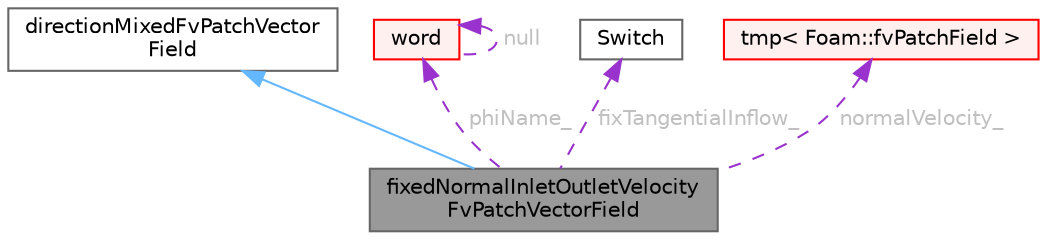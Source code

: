 digraph "fixedNormalInletOutletVelocityFvPatchVectorField"
{
 // LATEX_PDF_SIZE
  bgcolor="transparent";
  edge [fontname=Helvetica,fontsize=10,labelfontname=Helvetica,labelfontsize=10];
  node [fontname=Helvetica,fontsize=10,shape=box,height=0.2,width=0.4];
  Node1 [id="Node000001",label="fixedNormalInletOutletVelocity\lFvPatchVectorField",height=0.2,width=0.4,color="gray40", fillcolor="grey60", style="filled", fontcolor="black",tooltip="This velocity inlet/outlet boundary condition combines a fixed normal component obtained from the \"no..."];
  Node2 -> Node1 [id="edge1_Node000001_Node000002",dir="back",color="steelblue1",style="solid",tooltip=" "];
  Node2 [id="Node000002",label="directionMixedFvPatchVector\lField",height=0.2,width=0.4,color="gray40", fillcolor="white", style="filled",tooltip=" "];
  Node3 -> Node1 [id="edge2_Node000001_Node000003",dir="back",color="darkorchid3",style="dashed",tooltip=" ",label=" phiName_",fontcolor="grey" ];
  Node3 [id="Node000003",label="word",height=0.2,width=0.4,color="red", fillcolor="#FFF0F0", style="filled",URL="$classFoam_1_1word.html",tooltip="A class for handling words, derived from Foam::string."];
  Node3 -> Node3 [id="edge3_Node000003_Node000003",dir="back",color="darkorchid3",style="dashed",tooltip=" ",label=" null",fontcolor="grey" ];
  Node6 -> Node1 [id="edge4_Node000001_Node000006",dir="back",color="darkorchid3",style="dashed",tooltip=" ",label=" fixTangentialInflow_",fontcolor="grey" ];
  Node6 [id="Node000006",label="Switch",height=0.2,width=0.4,color="gray40", fillcolor="white", style="filled",URL="$classFoam_1_1Switch.html",tooltip="A simple wrapper around bool so that it can be read as a word: true/false, on/off,..."];
  Node7 -> Node1 [id="edge5_Node000001_Node000007",dir="back",color="darkorchid3",style="dashed",tooltip=" ",label=" normalVelocity_",fontcolor="grey" ];
  Node7 [id="Node000007",label="tmp\< Foam::fvPatchField \>",height=0.2,width=0.4,color="red", fillcolor="#FFF0F0", style="filled",URL="$classFoam_1_1tmp.html",tooltip=" "];
}
